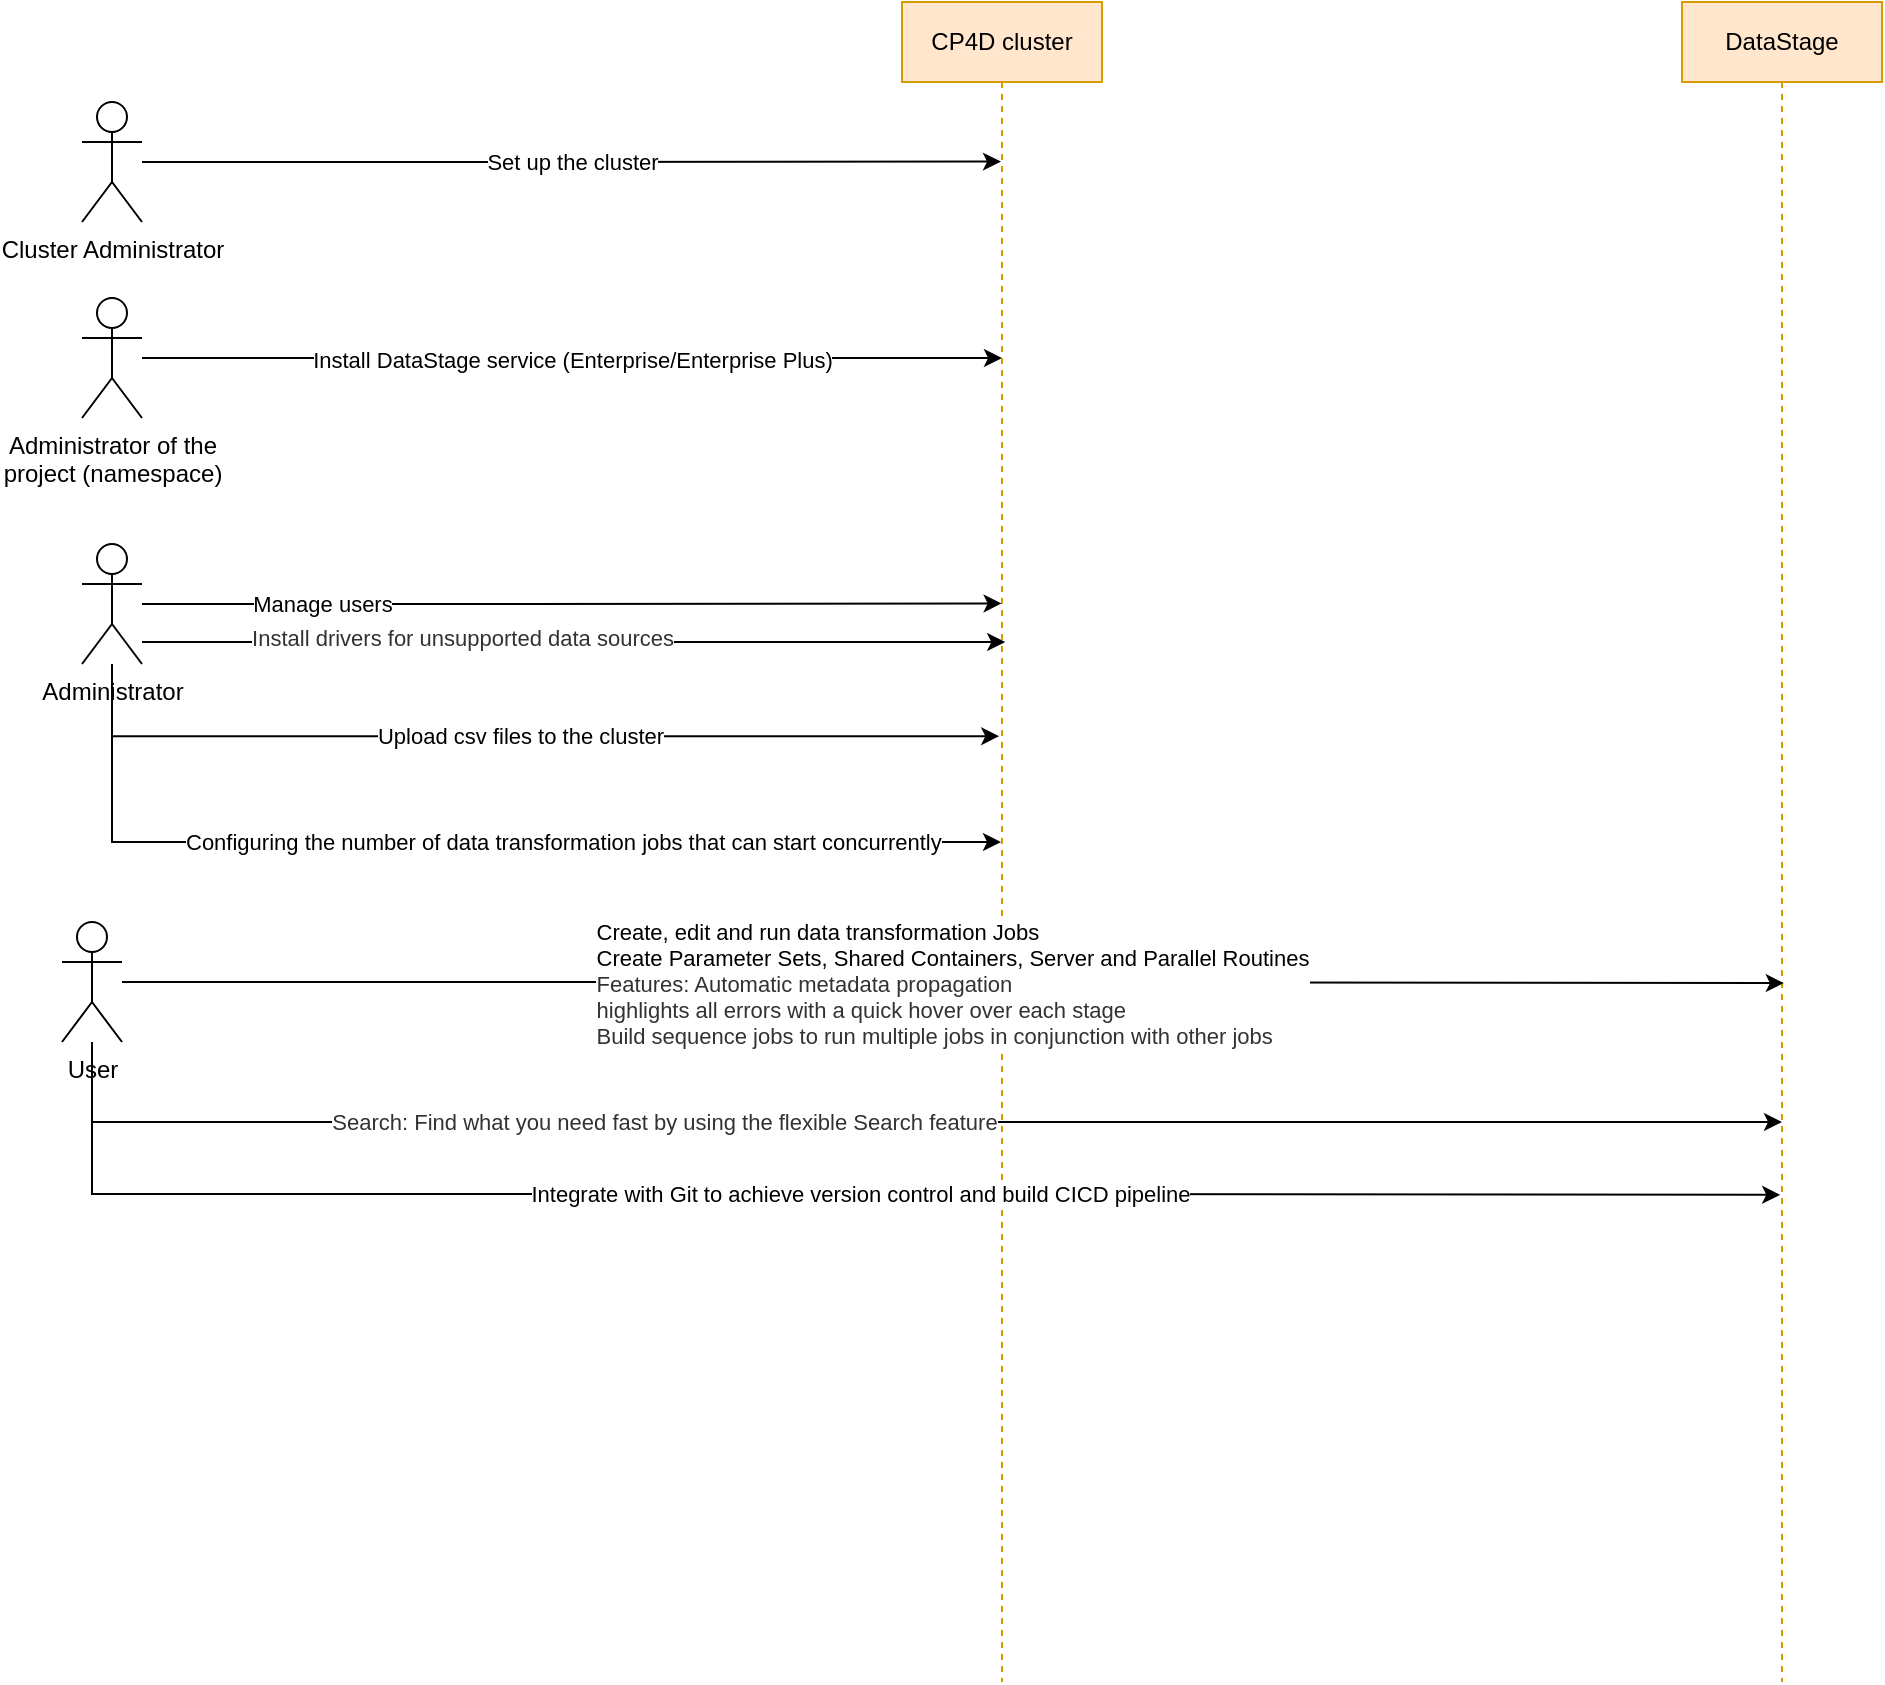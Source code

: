 <mxfile version="13.4.6" type="github">
  <diagram id="A3lseiiwYIHP_nx2Q55T" name="Page-1">
    <mxGraphModel dx="1684" dy="395" grid="1" gridSize="10" guides="1" tooltips="1" connect="1" arrows="1" fold="1" page="1" pageScale="1" pageWidth="850" pageHeight="1100" math="0" shadow="0">
      <root>
        <mxCell id="0" />
        <mxCell id="1" parent="0" />
        <mxCell id="pm4v9sZreAJuvo7hv3L7-1" value="DataStage" style="shape=umlLifeline;perimeter=lifelinePerimeter;whiteSpace=wrap;html=1;container=1;collapsible=0;recursiveResize=0;outlineConnect=0;fillColor=#ffe6cc;strokeColor=#d79b00;" parent="1" vertex="1">
          <mxGeometry x="670" y="40" width="100" height="840" as="geometry" />
        </mxCell>
        <mxCell id="pm4v9sZreAJuvo7hv3L7-4" value="Install DataStage service (Enterprise/Enterprise Plus)" style="edgeStyle=orthogonalEdgeStyle;rounded=0;orthogonalLoop=1;jettySize=auto;html=1;" parent="1" source="pm4v9sZreAJuvo7hv3L7-3" edge="1">
          <mxGeometry relative="1" as="geometry">
            <mxPoint x="330" y="218" as="targetPoint" />
          </mxGeometry>
        </mxCell>
        <mxCell id="pm4v9sZreAJuvo7hv3L7-3" value="Administrator of the &lt;br&gt;project (namespace)" style="shape=umlActor;verticalLabelPosition=bottom;verticalAlign=top;html=1;outlineConnect=0;" parent="1" vertex="1">
          <mxGeometry x="-130" y="188" width="30" height="60" as="geometry" />
        </mxCell>
        <mxCell id="pm4v9sZreAJuvo7hv3L7-5" value="CP4D cluster" style="shape=umlLifeline;perimeter=lifelinePerimeter;whiteSpace=wrap;html=1;container=1;collapsible=0;recursiveResize=0;outlineConnect=0;fillColor=#ffe6cc;strokeColor=#d79b00;" parent="1" vertex="1">
          <mxGeometry x="280" y="40" width="100" height="840" as="geometry" />
        </mxCell>
        <mxCell id="pm4v9sZreAJuvo7hv3L7-7" value="Set up the cluster" style="edgeStyle=orthogonalEdgeStyle;rounded=0;orthogonalLoop=1;jettySize=auto;html=1;entryX=0.495;entryY=0.095;entryDx=0;entryDy=0;entryPerimeter=0;" parent="1" source="pm4v9sZreAJuvo7hv3L7-6" target="pm4v9sZreAJuvo7hv3L7-5" edge="1">
          <mxGeometry relative="1" as="geometry" />
        </mxCell>
        <mxCell id="pm4v9sZreAJuvo7hv3L7-6" value="Cluster Administrator" style="shape=umlActor;verticalLabelPosition=bottom;verticalAlign=top;html=1;outlineConnect=0;" parent="1" vertex="1">
          <mxGeometry x="-130" y="90" width="30" height="60" as="geometry" />
        </mxCell>
        <mxCell id="pm4v9sZreAJuvo7hv3L7-10" style="edgeStyle=orthogonalEdgeStyle;rounded=0;orthogonalLoop=1;jettySize=auto;html=1;entryX=0.498;entryY=0.358;entryDx=0;entryDy=0;entryPerimeter=0;" parent="1" source="pm4v9sZreAJuvo7hv3L7-9" target="pm4v9sZreAJuvo7hv3L7-5" edge="1">
          <mxGeometry relative="1" as="geometry" />
        </mxCell>
        <mxCell id="pm4v9sZreAJuvo7hv3L7-14" value="Manage users" style="edgeLabel;html=1;align=center;verticalAlign=middle;resizable=0;points=[];" parent="pm4v9sZreAJuvo7hv3L7-10" vertex="1" connectable="0">
          <mxGeometry x="0.145" relative="1" as="geometry">
            <mxPoint x="-155.86" y="0.3" as="offset" />
          </mxGeometry>
        </mxCell>
        <mxCell id="pm4v9sZreAJuvo7hv3L7-11" style="edgeStyle=orthogonalEdgeStyle;rounded=0;orthogonalLoop=1;jettySize=auto;html=1;entryX=0.516;entryY=0.381;entryDx=0;entryDy=0;entryPerimeter=0;" parent="1" source="pm4v9sZreAJuvo7hv3L7-9" target="pm4v9sZreAJuvo7hv3L7-5" edge="1">
          <mxGeometry relative="1" as="geometry">
            <Array as="points">
              <mxPoint x="20" y="360" />
              <mxPoint x="20" y="360" />
            </Array>
          </mxGeometry>
        </mxCell>
        <mxCell id="pm4v9sZreAJuvo7hv3L7-13" value="&lt;span style=&quot;color: rgb(50 , 50 , 50)&quot;&gt;&lt;font style=&quot;font-size: 11px&quot;&gt;Install drivers for unsupported data sources&lt;/font&gt;&lt;/span&gt;" style="edgeLabel;html=1;align=center;verticalAlign=middle;resizable=0;points=[];" parent="pm4v9sZreAJuvo7hv3L7-11" vertex="1" connectable="0">
          <mxGeometry x="-0.247" y="2" relative="1" as="geometry">
            <mxPoint x="-2.76" as="offset" />
          </mxGeometry>
        </mxCell>
        <mxCell id="pm4v9sZreAJuvo7hv3L7-12" style="edgeStyle=orthogonalEdgeStyle;rounded=0;orthogonalLoop=1;jettySize=auto;html=1;" parent="1" source="pm4v9sZreAJuvo7hv3L7-9" target="pm4v9sZreAJuvo7hv3L7-5" edge="1">
          <mxGeometry relative="1" as="geometry">
            <Array as="points">
              <mxPoint x="-115" y="460" />
            </Array>
          </mxGeometry>
        </mxCell>
        <mxCell id="pm4v9sZreAJuvo7hv3L7-16" value="Configuring the number of data transformation jobs that can start concurrently" style="edgeLabel;html=1;align=left;verticalAlign=middle;resizable=0;points=[];" parent="pm4v9sZreAJuvo7hv3L7-12" vertex="1" connectable="0">
          <mxGeometry x="-0.051" relative="1" as="geometry">
            <mxPoint x="-129.07" as="offset" />
          </mxGeometry>
        </mxCell>
        <mxCell id="pm4v9sZreAJuvo7hv3L7-17" value="Upload csv files to the cluster" style="edgeStyle=orthogonalEdgeStyle;rounded=0;orthogonalLoop=1;jettySize=auto;html=1;entryX=0.486;entryY=0.437;entryDx=0;entryDy=0;entryPerimeter=0;" parent="1" source="pm4v9sZreAJuvo7hv3L7-9" target="pm4v9sZreAJuvo7hv3L7-5" edge="1">
          <mxGeometry relative="1" as="geometry">
            <Array as="points">
              <mxPoint x="-115" y="407" />
            </Array>
          </mxGeometry>
        </mxCell>
        <mxCell id="pm4v9sZreAJuvo7hv3L7-9" value="Administrator" style="shape=umlActor;verticalLabelPosition=bottom;verticalAlign=top;html=1;outlineConnect=0;" parent="1" vertex="1">
          <mxGeometry x="-130" y="311" width="30" height="60" as="geometry" />
        </mxCell>
        <mxCell id="pm4v9sZreAJuvo7hv3L7-19" value="&lt;div style=&quot;text-align: left&quot;&gt;&lt;font style=&quot;font-size: 11px&quot;&gt;Create, edit and run data transformation Jobs&lt;/font&gt;&lt;/div&gt;&lt;div style=&quot;text-align: left&quot;&gt;&lt;font style=&quot;font-size: 11px&quot;&gt;Create Parameter Sets, Shared Containers, Server and Parallel Routines&lt;/font&gt;&lt;/div&gt;&lt;font style=&quot;font-size: 11px&quot;&gt;&lt;div style=&quot;text-align: left&quot;&gt;&lt;span style=&quot;color: rgb(50 , 50 , 50)&quot;&gt;&lt;font style=&quot;font-size: 11px&quot;&gt;Features: Automatic metadata propagation&lt;/font&gt;&lt;/span&gt;&lt;/div&gt;&lt;span style=&quot;color: rgb(50 , 50 , 50)&quot;&gt;&lt;div style=&quot;text-align: left&quot;&gt;&lt;font style=&quot;font-size: 11px&quot;&gt;highlights all errors with a quick hover over each stage&lt;/font&gt;&lt;/div&gt;&lt;div style=&quot;text-align: left&quot;&gt;&lt;font style=&quot;font-size: 11px&quot;&gt;Build sequence jobs to run multiple jobs in conjunction with other jobs&lt;/font&gt;&lt;br&gt;&lt;/div&gt;&lt;/span&gt;&lt;/font&gt;" style="edgeStyle=orthogonalEdgeStyle;rounded=0;orthogonalLoop=1;jettySize=auto;html=1;entryX=0.509;entryY=0.584;entryDx=0;entryDy=0;entryPerimeter=0;" parent="1" source="pm4v9sZreAJuvo7hv3L7-18" target="pm4v9sZreAJuvo7hv3L7-1" edge="1">
          <mxGeometry relative="1" as="geometry" />
        </mxCell>
        <mxCell id="pm4v9sZreAJuvo7hv3L7-20" style="edgeStyle=orthogonalEdgeStyle;rounded=0;orthogonalLoop=1;jettySize=auto;html=1;" parent="1" source="pm4v9sZreAJuvo7hv3L7-18" edge="1">
          <mxGeometry relative="1" as="geometry">
            <mxPoint x="720" y="600" as="targetPoint" />
            <Array as="points">
              <mxPoint x="-125" y="600" />
              <mxPoint x="720" y="600" />
            </Array>
          </mxGeometry>
        </mxCell>
        <mxCell id="pm4v9sZreAJuvo7hv3L7-21" value="&lt;span style=&quot;color: rgb(50 , 50 , 50) ; text-align: left&quot;&gt;&lt;font style=&quot;font-size: 11px&quot;&gt;Search: Find what you need fast by using the flexible Search feature&lt;/font&gt;&lt;/span&gt;" style="edgeLabel;html=1;align=center;verticalAlign=middle;resizable=0;points=[];" parent="pm4v9sZreAJuvo7hv3L7-20" vertex="1" connectable="0">
          <mxGeometry x="-0.264" relative="1" as="geometry">
            <mxPoint as="offset" />
          </mxGeometry>
        </mxCell>
        <mxCell id="pm4v9sZreAJuvo7hv3L7-22" value="Integrate with Git to achieve version control and build CICD pipeline" style="edgeStyle=orthogonalEdgeStyle;rounded=0;orthogonalLoop=1;jettySize=auto;html=1;entryX=0.491;entryY=0.71;entryDx=0;entryDy=0;entryPerimeter=0;" parent="1" source="pm4v9sZreAJuvo7hv3L7-18" target="pm4v9sZreAJuvo7hv3L7-1" edge="1">
          <mxGeometry relative="1" as="geometry">
            <Array as="points">
              <mxPoint x="-125" y="636" />
              <mxPoint x="280" y="636" />
            </Array>
          </mxGeometry>
        </mxCell>
        <mxCell id="pm4v9sZreAJuvo7hv3L7-18" value="User" style="shape=umlActor;verticalLabelPosition=bottom;verticalAlign=top;html=1;outlineConnect=0;" parent="1" vertex="1">
          <mxGeometry x="-140" y="500" width="30" height="60" as="geometry" />
        </mxCell>
      </root>
    </mxGraphModel>
  </diagram>
</mxfile>
